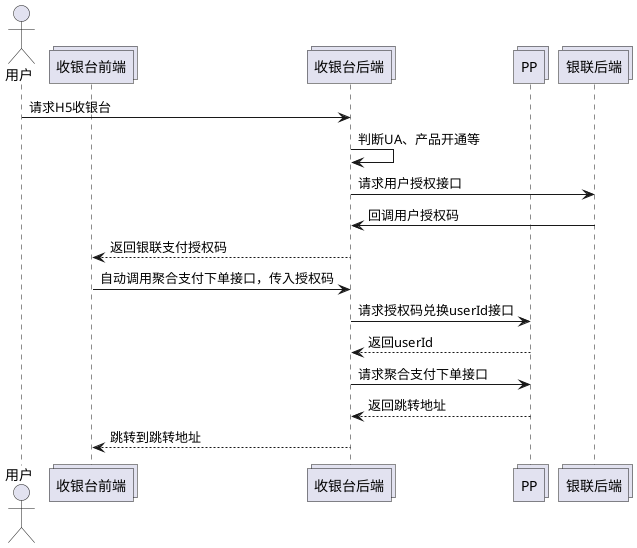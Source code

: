 @startuml
actor 用户
collections "收银台前端"
collections "收银台后端"
collections "PP"
collections "银联后端"

用户 -> "收银台后端" : 请求H5收银台
"收银台后端" -> "收银台后端" : 判断UA、产品开通等
"收银台后端" -> "银联后端" : 请求用户授权接口
"银联后端" -> "收银台后端" : 回调用户授权码
"收银台后端" --> "收银台前端" : 返回银联支付授权码
"收银台前端" -> "收银台后端" : 自动调用聚合支付下单接口，传入授权码
"收银台后端" -> "PP" : 请求授权码兑换userId接口
"PP" --> "收银台后端" : 返回userId
"收银台后端" -> "PP" : 请求聚合支付下单接口
"PP" --> "收银台后端" : 返回跳转地址
"收银台后端" --> "收银台前端" : 跳转到跳转地址
@enduml


@startuml
"商户" -> "API收银台" : 请求API银联JS支付
"API收银台" -> "API收银台" : 反查订单、产品开通等
"API收银台" -> "PP" : 请求用户授权接口
"PP" -> "FE" : 请求用户授权接口
"FE" -> "路由" : 请求用户授权接口
"路由" --> "FE" : 返回用户userId
"FE" --> "PP" : 返回用户userId
"PP" --> "API收银台" : 返回用户userId
"API收银台" -> "PP" : 请求支付下单接口
"PP" -> "FE" : 请求支付下单接口
"FE" -> "路由" : 请求支付下单接口
"路由" --> "FE" : 返回支付链接
"FE" --> "PP" : 返回支付链接
"PP" --> "API收银台" : 返回支付链接
"API收银台" --> "商户" : 返回API银联JS支付支付链接

@enduml
